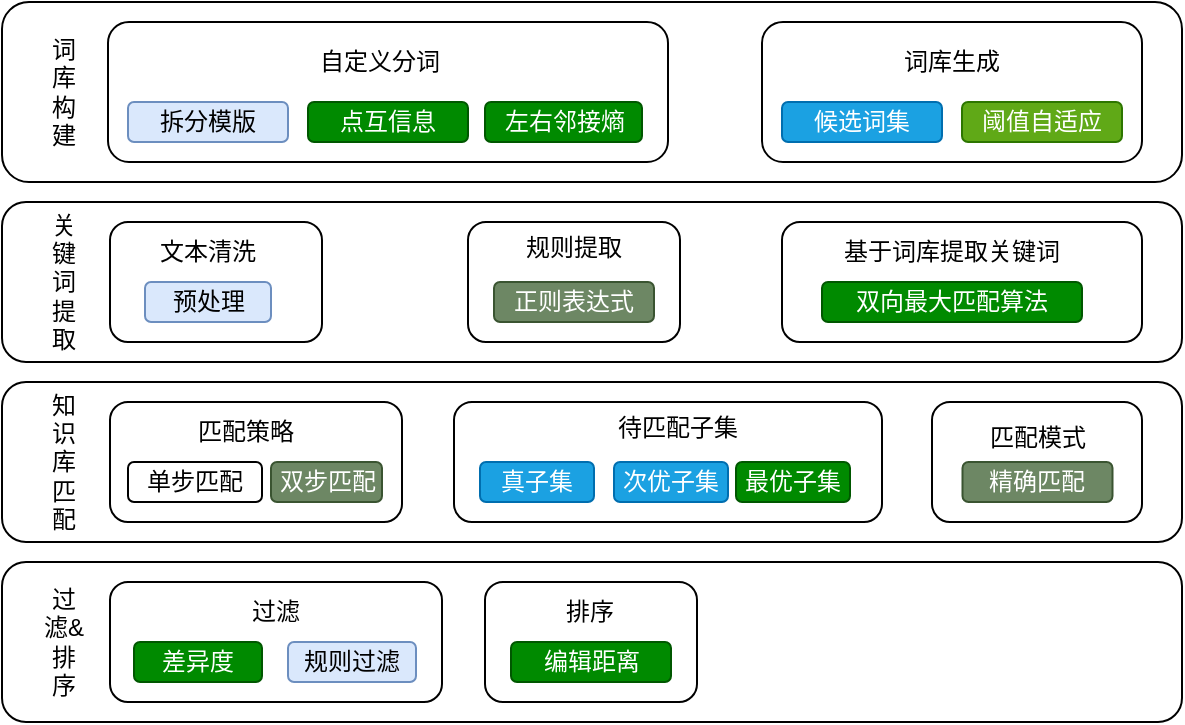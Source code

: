 <mxfile version="14.0.0" type="github">
  <diagram id="7FRfMe8Lb20bd3_zxDl_" name="Page-1">
    <mxGraphModel dx="946" dy="662" grid="1" gridSize="10" guides="1" tooltips="1" connect="1" arrows="1" fold="1" page="1" pageScale="1" pageWidth="827" pageHeight="1169" math="0" shadow="0">
      <root>
        <mxCell id="0" />
        <mxCell id="1" parent="0" />
        <mxCell id="YbXCWElS1kch0IqcvzJD-23" value="" style="rounded=1;whiteSpace=wrap;html=1;" vertex="1" parent="1">
          <mxGeometry x="80" y="120" width="590" height="90" as="geometry" />
        </mxCell>
        <mxCell id="YbXCWElS1kch0IqcvzJD-24" value="词库构建" style="rounded=1;whiteSpace=wrap;html=1;strokeColor=#FFFFFF;" vertex="1" parent="1">
          <mxGeometry x="100" y="135" width="22.22" height="60" as="geometry" />
        </mxCell>
        <mxCell id="YbXCWElS1kch0IqcvzJD-25" value="" style="rounded=1;whiteSpace=wrap;html=1;" vertex="1" parent="1">
          <mxGeometry x="133" y="130" width="280" height="70" as="geometry" />
        </mxCell>
        <mxCell id="YbXCWElS1kch0IqcvzJD-26" value="" style="rounded=1;whiteSpace=wrap;html=1;" vertex="1" parent="1">
          <mxGeometry x="460" y="130" width="190" height="70" as="geometry" />
        </mxCell>
        <mxCell id="YbXCWElS1kch0IqcvzJD-27" value="拆分模版" style="rounded=1;whiteSpace=wrap;html=1;fillColor=#dae8fc;strokeColor=#6c8ebf;" vertex="1" parent="1">
          <mxGeometry x="143" y="170" width="80" height="20" as="geometry" />
        </mxCell>
        <mxCell id="YbXCWElS1kch0IqcvzJD-28" value="点互信息" style="rounded=1;whiteSpace=wrap;html=1;fillColor=#008a00;strokeColor=#005700;fontColor=#ffffff;" vertex="1" parent="1">
          <mxGeometry x="233" y="170" width="80" height="20" as="geometry" />
        </mxCell>
        <mxCell id="YbXCWElS1kch0IqcvzJD-29" value="左右邻接熵" style="rounded=1;whiteSpace=wrap;html=1;fillColor=#008a00;strokeColor=#005700;fontColor=#ffffff;" vertex="1" parent="1">
          <mxGeometry x="321.5" y="170" width="78.5" height="20" as="geometry" />
        </mxCell>
        <mxCell id="YbXCWElS1kch0IqcvzJD-30" value="阈值自适应" style="rounded=1;whiteSpace=wrap;html=1;fillColor=#60a917;strokeColor=#2D7600;fontColor=#ffffff;" vertex="1" parent="1">
          <mxGeometry x="560" y="170" width="80" height="20" as="geometry" />
        </mxCell>
        <mxCell id="YbXCWElS1kch0IqcvzJD-31" value="自定义分词" style="rounded=1;whiteSpace=wrap;html=1;strokeColor=#FFFFFF;" vertex="1" parent="1">
          <mxGeometry x="212" y="140" width="114" height="20" as="geometry" />
        </mxCell>
        <mxCell id="YbXCWElS1kch0IqcvzJD-32" value="词库生成" style="rounded=1;whiteSpace=wrap;html=1;strokeColor=#FFFFFF;" vertex="1" parent="1">
          <mxGeometry x="515" y="140" width="80" height="20" as="geometry" />
        </mxCell>
        <mxCell id="YbXCWElS1kch0IqcvzJD-33" value="候选词集" style="rounded=1;whiteSpace=wrap;html=1;fillColor=#1ba1e2;strokeColor=#006EAF;fontColor=#ffffff;" vertex="1" parent="1">
          <mxGeometry x="470" y="170" width="80" height="20" as="geometry" />
        </mxCell>
        <mxCell id="YbXCWElS1kch0IqcvzJD-35" value="" style="rounded=1;whiteSpace=wrap;html=1;" vertex="1" parent="1">
          <mxGeometry x="80" y="220" width="590" height="80" as="geometry" />
        </mxCell>
        <mxCell id="YbXCWElS1kch0IqcvzJD-36" value="关键词提取" style="rounded=1;whiteSpace=wrap;html=1;strokeColor=#FFFFFF;" vertex="1" parent="1">
          <mxGeometry x="100" y="230" width="22.22" height="60" as="geometry" />
        </mxCell>
        <mxCell id="YbXCWElS1kch0IqcvzJD-37" value="" style="rounded=1;whiteSpace=wrap;html=1;" vertex="1" parent="1">
          <mxGeometry x="134" y="230" width="106" height="60" as="geometry" />
        </mxCell>
        <mxCell id="YbXCWElS1kch0IqcvzJD-38" value="文本清洗" style="rounded=1;whiteSpace=wrap;html=1;strokeColor=#FFFFFF;" vertex="1" parent="1">
          <mxGeometry x="143" y="235" width="80" height="20" as="geometry" />
        </mxCell>
        <mxCell id="YbXCWElS1kch0IqcvzJD-44" value="预处理" style="rounded=1;whiteSpace=wrap;html=1;fillColor=#dae8fc;strokeColor=#6c8ebf;" vertex="1" parent="1">
          <mxGeometry x="151.5" y="260" width="63" height="20" as="geometry" />
        </mxCell>
        <mxCell id="YbXCWElS1kch0IqcvzJD-48" value="" style="rounded=1;whiteSpace=wrap;html=1;" vertex="1" parent="1">
          <mxGeometry x="313" y="230" width="106" height="60" as="geometry" />
        </mxCell>
        <mxCell id="YbXCWElS1kch0IqcvzJD-49" value="" style="rounded=1;whiteSpace=wrap;html=1;" vertex="1" parent="1">
          <mxGeometry x="470" y="230" width="180" height="60" as="geometry" />
        </mxCell>
        <mxCell id="YbXCWElS1kch0IqcvzJD-50" value="规则提取" style="rounded=1;whiteSpace=wrap;html=1;strokeColor=#FFFFFF;" vertex="1" parent="1">
          <mxGeometry x="326" y="235" width="80" height="15" as="geometry" />
        </mxCell>
        <mxCell id="YbXCWElS1kch0IqcvzJD-51" value="基于词库提取关键词" style="rounded=1;whiteSpace=wrap;html=1;strokeColor=#FFFFFF;" vertex="1" parent="1">
          <mxGeometry x="500.25" y="235" width="110" height="20" as="geometry" />
        </mxCell>
        <mxCell id="YbXCWElS1kch0IqcvzJD-52" value="正则表达式" style="rounded=1;whiteSpace=wrap;html=1;fillColor=#6d8764;strokeColor=#3A5431;fontColor=#ffffff;" vertex="1" parent="1">
          <mxGeometry x="326" y="260" width="80" height="20" as="geometry" />
        </mxCell>
        <mxCell id="YbXCWElS1kch0IqcvzJD-53" value="双向最大匹配算法" style="rounded=1;whiteSpace=wrap;html=1;fillColor=#008a00;strokeColor=#005700;fontColor=#ffffff;" vertex="1" parent="1">
          <mxGeometry x="490" y="260" width="130" height="20" as="geometry" />
        </mxCell>
        <mxCell id="YbXCWElS1kch0IqcvzJD-55" value="" style="rounded=1;whiteSpace=wrap;html=1;" vertex="1" parent="1">
          <mxGeometry x="80" y="310" width="590" height="80" as="geometry" />
        </mxCell>
        <mxCell id="YbXCWElS1kch0IqcvzJD-56" value="知识库匹配" style="rounded=1;whiteSpace=wrap;html=1;strokeColor=#FFFFFF;" vertex="1" parent="1">
          <mxGeometry x="100" y="320" width="22.22" height="60" as="geometry" />
        </mxCell>
        <mxCell id="YbXCWElS1kch0IqcvzJD-57" value="" style="rounded=1;whiteSpace=wrap;html=1;" vertex="1" parent="1">
          <mxGeometry x="134" y="320" width="146" height="60" as="geometry" />
        </mxCell>
        <mxCell id="YbXCWElS1kch0IqcvzJD-58" value="匹配策略" style="rounded=1;whiteSpace=wrap;html=1;strokeColor=#FFFFFF;" vertex="1" parent="1">
          <mxGeometry x="162" y="325" width="80" height="20" as="geometry" />
        </mxCell>
        <mxCell id="YbXCWElS1kch0IqcvzJD-59" value="单步匹配" style="rounded=1;whiteSpace=wrap;html=1;" vertex="1" parent="1">
          <mxGeometry x="143" y="350" width="67" height="20" as="geometry" />
        </mxCell>
        <mxCell id="YbXCWElS1kch0IqcvzJD-60" value="" style="rounded=1;whiteSpace=wrap;html=1;" vertex="1" parent="1">
          <mxGeometry x="306" y="320" width="214" height="60" as="geometry" />
        </mxCell>
        <mxCell id="YbXCWElS1kch0IqcvzJD-61" value="" style="rounded=1;whiteSpace=wrap;html=1;" vertex="1" parent="1">
          <mxGeometry x="545" y="320" width="105" height="60" as="geometry" />
        </mxCell>
        <mxCell id="YbXCWElS1kch0IqcvzJD-62" value="待匹配子集" style="rounded=1;whiteSpace=wrap;html=1;strokeColor=#FFFFFF;" vertex="1" parent="1">
          <mxGeometry x="373" y="325" width="90" height="15" as="geometry" />
        </mxCell>
        <mxCell id="YbXCWElS1kch0IqcvzJD-63" value="匹配模式" style="rounded=1;whiteSpace=wrap;html=1;strokeColor=#FFFFFF;" vertex="1" parent="1">
          <mxGeometry x="553.75" y="325" width="87.5" height="25" as="geometry" />
        </mxCell>
        <mxCell id="YbXCWElS1kch0IqcvzJD-64" value="真子集" style="rounded=1;whiteSpace=wrap;html=1;fillColor=#1ba1e2;strokeColor=#006EAF;fontColor=#ffffff;" vertex="1" parent="1">
          <mxGeometry x="319" y="350" width="57" height="20" as="geometry" />
        </mxCell>
        <mxCell id="YbXCWElS1kch0IqcvzJD-65" value="精确匹配" style="rounded=1;whiteSpace=wrap;html=1;fillColor=#6d8764;strokeColor=#3A5431;fontColor=#ffffff;" vertex="1" parent="1">
          <mxGeometry x="560.25" y="350" width="75" height="20" as="geometry" />
        </mxCell>
        <mxCell id="YbXCWElS1kch0IqcvzJD-70" value="次优子集" style="rounded=1;whiteSpace=wrap;html=1;fillColor=#1ba1e2;strokeColor=#006EAF;fontColor=#ffffff;" vertex="1" parent="1">
          <mxGeometry x="386" y="350" width="57" height="20" as="geometry" />
        </mxCell>
        <mxCell id="YbXCWElS1kch0IqcvzJD-71" value="最优子集" style="rounded=1;whiteSpace=wrap;html=1;fillColor=#008a00;strokeColor=#005700;fontColor=#ffffff;" vertex="1" parent="1">
          <mxGeometry x="447" y="350" width="57" height="20" as="geometry" />
        </mxCell>
        <mxCell id="YbXCWElS1kch0IqcvzJD-72" value="双步匹配" style="rounded=1;whiteSpace=wrap;html=1;fillColor=#6d8764;strokeColor=#3A5431;fontColor=#ffffff;" vertex="1" parent="1">
          <mxGeometry x="214.5" y="350" width="55.5" height="20" as="geometry" />
        </mxCell>
        <mxCell id="YbXCWElS1kch0IqcvzJD-73" value="" style="rounded=1;whiteSpace=wrap;html=1;" vertex="1" parent="1">
          <mxGeometry x="80" y="400" width="590" height="80" as="geometry" />
        </mxCell>
        <mxCell id="YbXCWElS1kch0IqcvzJD-74" value="过滤&amp;amp;排序" style="rounded=1;whiteSpace=wrap;html=1;strokeColor=#FFFFFF;" vertex="1" parent="1">
          <mxGeometry x="100" y="410" width="22.22" height="60" as="geometry" />
        </mxCell>
        <mxCell id="YbXCWElS1kch0IqcvzJD-75" value="" style="rounded=1;whiteSpace=wrap;html=1;" vertex="1" parent="1">
          <mxGeometry x="134" y="410" width="166" height="60" as="geometry" />
        </mxCell>
        <mxCell id="YbXCWElS1kch0IqcvzJD-76" value="过滤" style="rounded=1;whiteSpace=wrap;html=1;strokeColor=#FFFFFF;" vertex="1" parent="1">
          <mxGeometry x="177" y="415" width="80" height="20" as="geometry" />
        </mxCell>
        <mxCell id="YbXCWElS1kch0IqcvzJD-77" value="差异度" style="rounded=1;whiteSpace=wrap;html=1;fillColor=#008a00;strokeColor=#005700;fontColor=#ffffff;" vertex="1" parent="1">
          <mxGeometry x="146" y="440" width="64" height="20" as="geometry" />
        </mxCell>
        <mxCell id="YbXCWElS1kch0IqcvzJD-78" value="" style="rounded=1;whiteSpace=wrap;html=1;" vertex="1" parent="1">
          <mxGeometry x="321.5" y="410" width="106" height="60" as="geometry" />
        </mxCell>
        <mxCell id="YbXCWElS1kch0IqcvzJD-80" value="排序" style="rounded=1;whiteSpace=wrap;html=1;strokeColor=#FFFFFF;" vertex="1" parent="1">
          <mxGeometry x="341.5" y="415" width="64" height="20" as="geometry" />
        </mxCell>
        <mxCell id="YbXCWElS1kch0IqcvzJD-82" value="编辑距离" style="rounded=1;whiteSpace=wrap;html=1;fillColor=#008a00;strokeColor=#005700;fontColor=#ffffff;" vertex="1" parent="1">
          <mxGeometry x="334.5" y="440" width="80" height="20" as="geometry" />
        </mxCell>
        <mxCell id="YbXCWElS1kch0IqcvzJD-85" value="规则过滤" style="rounded=1;whiteSpace=wrap;html=1;fillColor=#dae8fc;strokeColor=#6c8ebf;" vertex="1" parent="1">
          <mxGeometry x="223" y="440" width="64" height="20" as="geometry" />
        </mxCell>
      </root>
    </mxGraphModel>
  </diagram>
</mxfile>
